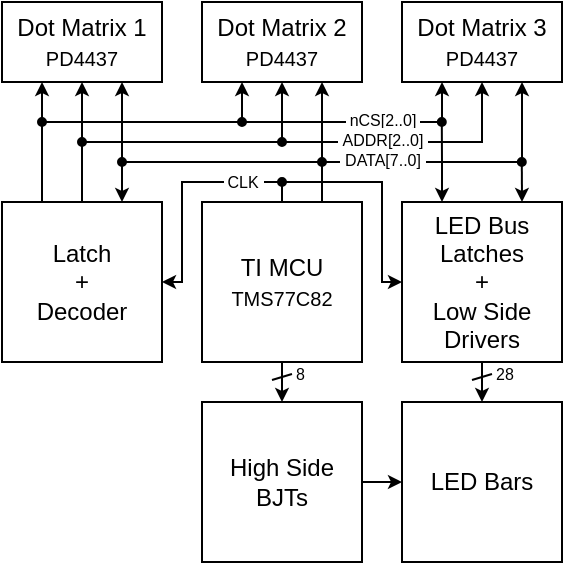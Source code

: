 <mxfile version="16.1.2" type="device"><diagram id="KIpxKy1z2PfShvA-nCUa" name="com"><mxGraphModel dx="482" dy="343" grid="1" gridSize="2" guides="1" tooltips="1" connect="1" arrows="1" fold="1" page="1" pageScale="1" pageWidth="850" pageHeight="1100" math="0" shadow="0"><root><mxCell id="0"/><mxCell id="1" parent="0"/><mxCell id="98GIZ9mx7KZwu4XfOhmH-2" value="&lt;font style=&quot;font-size: 8px&quot;&gt;&amp;nbsp;DATA[7..0]&amp;nbsp;&lt;/font&gt;" style="edgeStyle=orthogonalEdgeStyle;rounded=0;orthogonalLoop=1;jettySize=auto;html=1;exitX=0.75;exitY=0;exitDx=0;exitDy=0;entryX=0.75;entryY=1;entryDx=0;entryDy=0;startSize=4;endSize=4;spacingTop=-4;" edge="1" parent="1" source="p2e9DWC9zY4B9NuEZ1ye-1" target="p2e9DWC9zY4B9NuEZ1ye-6"><mxGeometry x="-0.375" relative="1" as="geometry"><Array as="points"><mxPoint x="640" y="230"/><mxPoint x="740" y="230"/></Array><mxPoint as="offset"/></mxGeometry></mxCell><mxCell id="p2e9DWC9zY4B9NuEZ1ye-1" value="&lt;font style=&quot;font-size: 12px&quot;&gt;&lt;font style=&quot;font-size: 12px&quot;&gt;TI MCU&lt;/font&gt;&lt;br&gt;&lt;/font&gt;&lt;font style=&quot;font-size: 10px&quot;&gt;TMS77C82&lt;/font&gt;" style="rounded=0;whiteSpace=wrap;html=1;horizontal=1;" parent="1" vertex="1"><mxGeometry x="580" y="250" width="80" height="80" as="geometry"/></mxCell><mxCell id="98GIZ9mx7KZwu4XfOhmH-7" style="edgeStyle=orthogonalEdgeStyle;rounded=0;orthogonalLoop=1;jettySize=auto;html=1;exitX=0.75;exitY=1;exitDx=0;exitDy=0;endArrow=oval;endFill=1;startArrow=classic;startFill=1;startSize=4;endSize=4;" edge="1" parent="1" source="p2e9DWC9zY4B9NuEZ1ye-2"><mxGeometry relative="1" as="geometry"><mxPoint x="540" y="230" as="targetPoint"/></mxGeometry></mxCell><mxCell id="98GIZ9mx7KZwu4XfOhmH-10" style="edgeStyle=orthogonalEdgeStyle;rounded=0;orthogonalLoop=1;jettySize=auto;html=1;exitX=0.5;exitY=1;exitDx=0;exitDy=0;endArrow=oval;endFill=1;startArrow=classic;startFill=1;startSize=4;endSize=4;" edge="1" parent="1" source="p2e9DWC9zY4B9NuEZ1ye-2"><mxGeometry relative="1" as="geometry"><mxPoint x="520" y="220" as="targetPoint"/></mxGeometry></mxCell><mxCell id="p2e9DWC9zY4B9NuEZ1ye-2" value="Dot Matrix 1&lt;br&gt;&lt;span style=&quot;font-size: 10px&quot;&gt;PD4437&lt;/span&gt;" style="rounded=0;whiteSpace=wrap;html=1;fontSize=12;" parent="1" vertex="1"><mxGeometry x="480" y="150" width="80" height="40" as="geometry"/></mxCell><mxCell id="98GIZ9mx7KZwu4XfOhmH-3" style="edgeStyle=orthogonalEdgeStyle;rounded=0;orthogonalLoop=1;jettySize=auto;html=1;exitX=0.75;exitY=1;exitDx=0;exitDy=0;endArrow=none;endFill=0;startArrow=classic;startFill=1;startSize=4;endSize=4;" edge="1" parent="1" source="p2e9DWC9zY4B9NuEZ1ye-5"><mxGeometry relative="1" as="geometry"><mxPoint x="640" y="230" as="targetPoint"/></mxGeometry></mxCell><mxCell id="98GIZ9mx7KZwu4XfOhmH-9" style="edgeStyle=orthogonalEdgeStyle;rounded=0;orthogonalLoop=1;jettySize=auto;html=1;exitX=0.5;exitY=1;exitDx=0;exitDy=0;endArrow=oval;endFill=1;startArrow=classic;startFill=1;startSize=4;endSize=4;" edge="1" parent="1" source="p2e9DWC9zY4B9NuEZ1ye-5"><mxGeometry relative="1" as="geometry"><mxPoint x="620" y="220" as="targetPoint"/></mxGeometry></mxCell><mxCell id="98GIZ9mx7KZwu4XfOhmH-12" value="" style="edgeStyle=orthogonalEdgeStyle;rounded=0;orthogonalLoop=1;jettySize=auto;html=1;exitX=0.25;exitY=1;exitDx=0;exitDy=0;endArrow=oval;endFill=1;startArrow=classic;startFill=1;fontSize=10;align=center;startSize=4;endSize=4;" edge="1" parent="1" source="p2e9DWC9zY4B9NuEZ1ye-5"><mxGeometry x="-0.167" relative="1" as="geometry"><mxPoint x="500" y="210" as="targetPoint"/><Array as="points"><mxPoint x="600" y="210"/></Array><mxPoint as="offset"/></mxGeometry></mxCell><mxCell id="p2e9DWC9zY4B9NuEZ1ye-5" value="Dot Matrix 2&lt;br&gt;&lt;span style=&quot;font-size: 10px&quot;&gt;PD4437&lt;/span&gt;" style="rounded=0;whiteSpace=wrap;html=1;fontSize=12;" parent="1" vertex="1"><mxGeometry x="580" y="150" width="80" height="40" as="geometry"/></mxCell><mxCell id="98GIZ9mx7KZwu4XfOhmH-13" value="&amp;nbsp;nCS[2..0]&amp;nbsp;" style="edgeStyle=orthogonalEdgeStyle;rounded=0;orthogonalLoop=1;jettySize=auto;html=1;exitX=0.25;exitY=1;exitDx=0;exitDy=0;startArrow=classic;startFill=1;endArrow=oval;endFill=1;startSize=4;endSize=4;fontSize=8;spacingTop=-2;" edge="1" parent="1" source="p2e9DWC9zY4B9NuEZ1ye-6"><mxGeometry x="-0.167" relative="1" as="geometry"><mxPoint x="600" y="210" as="targetPoint"/><Array as="points"><mxPoint x="700" y="210"/></Array><mxPoint as="offset"/></mxGeometry></mxCell><mxCell id="p2e9DWC9zY4B9NuEZ1ye-6" value="Dot Matrix 3&lt;br&gt;&lt;span style=&quot;font-size: 10px&quot;&gt;PD4437&lt;/span&gt;" style="rounded=0;whiteSpace=wrap;html=1;fontSize=12;" parent="1" vertex="1"><mxGeometry x="680" y="150" width="80" height="40" as="geometry"/></mxCell><mxCell id="98GIZ9mx7KZwu4XfOhmH-5" value="" style="edgeStyle=orthogonalEdgeStyle;rounded=0;orthogonalLoop=1;jettySize=auto;html=1;exitX=0.75;exitY=0;exitDx=0;exitDy=0;endArrow=oval;endFill=1;startArrow=classic;startFill=1;fontSize=10;align=center;startSize=4;endSize=4;" edge="1" parent="1" source="oHjVwIPMaq6Sq6AWETP9-2"><mxGeometry x="-0.167" relative="1" as="geometry"><mxPoint x="640" y="230" as="targetPoint"/><Array as="points"><mxPoint x="540" y="230"/><mxPoint x="640" y="230"/></Array><mxPoint as="offset"/></mxGeometry></mxCell><mxCell id="98GIZ9mx7KZwu4XfOhmH-8" value="&lt;font style=&quot;font-size: 8px&quot;&gt;&amp;nbsp;ADDR[2..0]&amp;nbsp;&lt;/font&gt;" style="edgeStyle=orthogonalEdgeStyle;rounded=0;orthogonalLoop=1;jettySize=auto;html=1;exitX=0.5;exitY=0;exitDx=0;exitDy=0;entryX=0.5;entryY=1;entryDx=0;entryDy=0;fontSize=10;align=center;startSize=4;endSize=4;spacingTop=-4;" edge="1" parent="1" source="oHjVwIPMaq6Sq6AWETP9-2" target="p2e9DWC9zY4B9NuEZ1ye-6"><mxGeometry x="0.385" relative="1" as="geometry"><mxPoint x="690" y="200" as="targetPoint"/><Array as="points"><mxPoint x="520" y="220"/><mxPoint x="720" y="220"/></Array><mxPoint as="offset"/></mxGeometry></mxCell><mxCell id="98GIZ9mx7KZwu4XfOhmH-11" style="edgeStyle=orthogonalEdgeStyle;rounded=0;orthogonalLoop=1;jettySize=auto;html=1;exitX=0.25;exitY=0;exitDx=0;exitDy=0;entryX=0.25;entryY=1;entryDx=0;entryDy=0;startSize=4;endSize=4;" edge="1" parent="1" source="oHjVwIPMaq6Sq6AWETP9-2" target="p2e9DWC9zY4B9NuEZ1ye-2"><mxGeometry relative="1" as="geometry"/></mxCell><mxCell id="98GIZ9mx7KZwu4XfOhmH-25" value="&amp;nbsp;CLK&amp;nbsp;" style="edgeStyle=orthogonalEdgeStyle;rounded=0;orthogonalLoop=1;jettySize=auto;html=1;exitX=1;exitY=0.5;exitDx=0;exitDy=0;fontSize=8;startArrow=classic;startFill=1;endArrow=none;endFill=0;startSize=4;endSize=4;entryX=0.5;entryY=0;entryDx=0;entryDy=0;" edge="1" parent="1" source="oHjVwIPMaq6Sq6AWETP9-2" target="p2e9DWC9zY4B9NuEZ1ye-1"><mxGeometry x="0.5" relative="1" as="geometry"><mxPoint x="620.0" y="240" as="targetPoint"/><Array as="points"><mxPoint x="570" y="290"/><mxPoint x="570" y="240"/><mxPoint x="620" y="240"/></Array><mxPoint as="offset"/></mxGeometry></mxCell><mxCell id="oHjVwIPMaq6Sq6AWETP9-2" value="Latch&lt;br&gt;+&lt;br&gt;Decoder" style="rounded=0;whiteSpace=wrap;html=1;" parent="1" vertex="1"><mxGeometry x="480" y="250" width="80" height="80" as="geometry"/></mxCell><mxCell id="98GIZ9mx7KZwu4XfOhmH-20" style="edgeStyle=orthogonalEdgeStyle;rounded=0;orthogonalLoop=1;jettySize=auto;html=1;exitX=0.25;exitY=0;exitDx=0;exitDy=0;fontSize=8;startArrow=classic;startFill=1;endArrow=oval;endFill=1;startSize=4;endSize=4;" edge="1" parent="1" source="98GIZ9mx7KZwu4XfOhmH-16"><mxGeometry relative="1" as="geometry"><mxPoint x="699.898" y="210" as="targetPoint"/></mxGeometry></mxCell><mxCell id="98GIZ9mx7KZwu4XfOhmH-21" style="edgeStyle=orthogonalEdgeStyle;rounded=0;orthogonalLoop=1;jettySize=auto;html=1;exitX=0.75;exitY=0;exitDx=0;exitDy=0;fontSize=8;startArrow=classic;startFill=1;endArrow=oval;endFill=1;startSize=4;endSize=4;" edge="1" parent="1" source="98GIZ9mx7KZwu4XfOhmH-16"><mxGeometry relative="1" as="geometry"><mxPoint x="739.898" y="230" as="targetPoint"/></mxGeometry></mxCell><mxCell id="98GIZ9mx7KZwu4XfOhmH-26" style="edgeStyle=orthogonalEdgeStyle;rounded=0;orthogonalLoop=1;jettySize=auto;html=1;exitX=0;exitY=0.5;exitDx=0;exitDy=0;fontSize=8;startArrow=classic;startFill=1;endArrow=oval;endFill=1;startSize=4;endSize=4;" edge="1" parent="1" source="98GIZ9mx7KZwu4XfOhmH-16"><mxGeometry relative="1" as="geometry"><mxPoint x="620.0" y="240" as="targetPoint"/><Array as="points"><mxPoint x="670" y="290"/><mxPoint x="670" y="240"/></Array></mxGeometry></mxCell><mxCell id="98GIZ9mx7KZwu4XfOhmH-16" value="&lt;font style=&quot;font-size: 12px&quot;&gt;LED Bus&lt;br&gt;Latches&lt;br&gt;+&lt;br&gt;Low Side Drivers&lt;br&gt;&lt;/font&gt;" style="rounded=0;whiteSpace=wrap;html=1;fontSize=8;" vertex="1" parent="1"><mxGeometry x="680" y="250" width="80" height="80" as="geometry"/></mxCell><mxCell id="98GIZ9mx7KZwu4XfOhmH-30" style="edgeStyle=orthogonalEdgeStyle;rounded=0;orthogonalLoop=1;jettySize=auto;html=1;exitX=0.5;exitY=0;exitDx=0;exitDy=0;entryX=0.5;entryY=1;entryDx=0;entryDy=0;fontSize=12;startArrow=classic;startFill=1;endArrow=none;endFill=0;startSize=4;endSize=4;" edge="1" parent="1" source="98GIZ9mx7KZwu4XfOhmH-27" target="p2e9DWC9zY4B9NuEZ1ye-1"><mxGeometry relative="1" as="geometry"/></mxCell><mxCell id="98GIZ9mx7KZwu4XfOhmH-27" value="High Side BJTs" style="rounded=0;whiteSpace=wrap;html=1;horizontal=1;" vertex="1" parent="1"><mxGeometry x="580" y="350" width="80" height="80" as="geometry"/></mxCell><mxCell id="98GIZ9mx7KZwu4XfOhmH-31" style="edgeStyle=orthogonalEdgeStyle;rounded=0;orthogonalLoop=1;jettySize=auto;html=1;exitX=0.5;exitY=0;exitDx=0;exitDy=0;entryX=0.5;entryY=1;entryDx=0;entryDy=0;fontSize=12;startArrow=classic;startFill=1;endArrow=none;endFill=0;startSize=4;endSize=4;" edge="1" parent="1" source="98GIZ9mx7KZwu4XfOhmH-28" target="98GIZ9mx7KZwu4XfOhmH-16"><mxGeometry relative="1" as="geometry"/></mxCell><mxCell id="98GIZ9mx7KZwu4XfOhmH-32" style="edgeStyle=orthogonalEdgeStyle;rounded=0;orthogonalLoop=1;jettySize=auto;html=1;exitX=0;exitY=0.5;exitDx=0;exitDy=0;entryX=1;entryY=0.5;entryDx=0;entryDy=0;fontSize=12;startArrow=classic;startFill=1;endArrow=none;endFill=0;startSize=4;endSize=4;" edge="1" parent="1" source="98GIZ9mx7KZwu4XfOhmH-28" target="98GIZ9mx7KZwu4XfOhmH-27"><mxGeometry relative="1" as="geometry"/></mxCell><mxCell id="98GIZ9mx7KZwu4XfOhmH-28" value="LED Bars" style="rounded=0;whiteSpace=wrap;html=1;horizontal=1;" vertex="1" parent="1"><mxGeometry x="680" y="350" width="80" height="80" as="geometry"/></mxCell><mxCell id="98GIZ9mx7KZwu4XfOhmH-33" value="28" style="endArrow=none;html=1;rounded=0;fontSize=8;startSize=4;endSize=4;align=left;" edge="1" parent="1"><mxGeometry x="1" width="50" height="50" relative="1" as="geometry"><mxPoint x="715" y="339" as="sourcePoint"/><mxPoint x="725" y="336" as="targetPoint"/><mxPoint as="offset"/></mxGeometry></mxCell><mxCell id="98GIZ9mx7KZwu4XfOhmH-36" value="8" style="endArrow=none;html=1;rounded=0;fontSize=8;startSize=4;endSize=4;align=left;" edge="1" parent="1"><mxGeometry x="1" width="50" height="50" relative="1" as="geometry"><mxPoint x="615" y="339.0" as="sourcePoint"/><mxPoint x="625" y="336" as="targetPoint"/><mxPoint as="offset"/></mxGeometry></mxCell></root></mxGraphModel></diagram></mxfile>